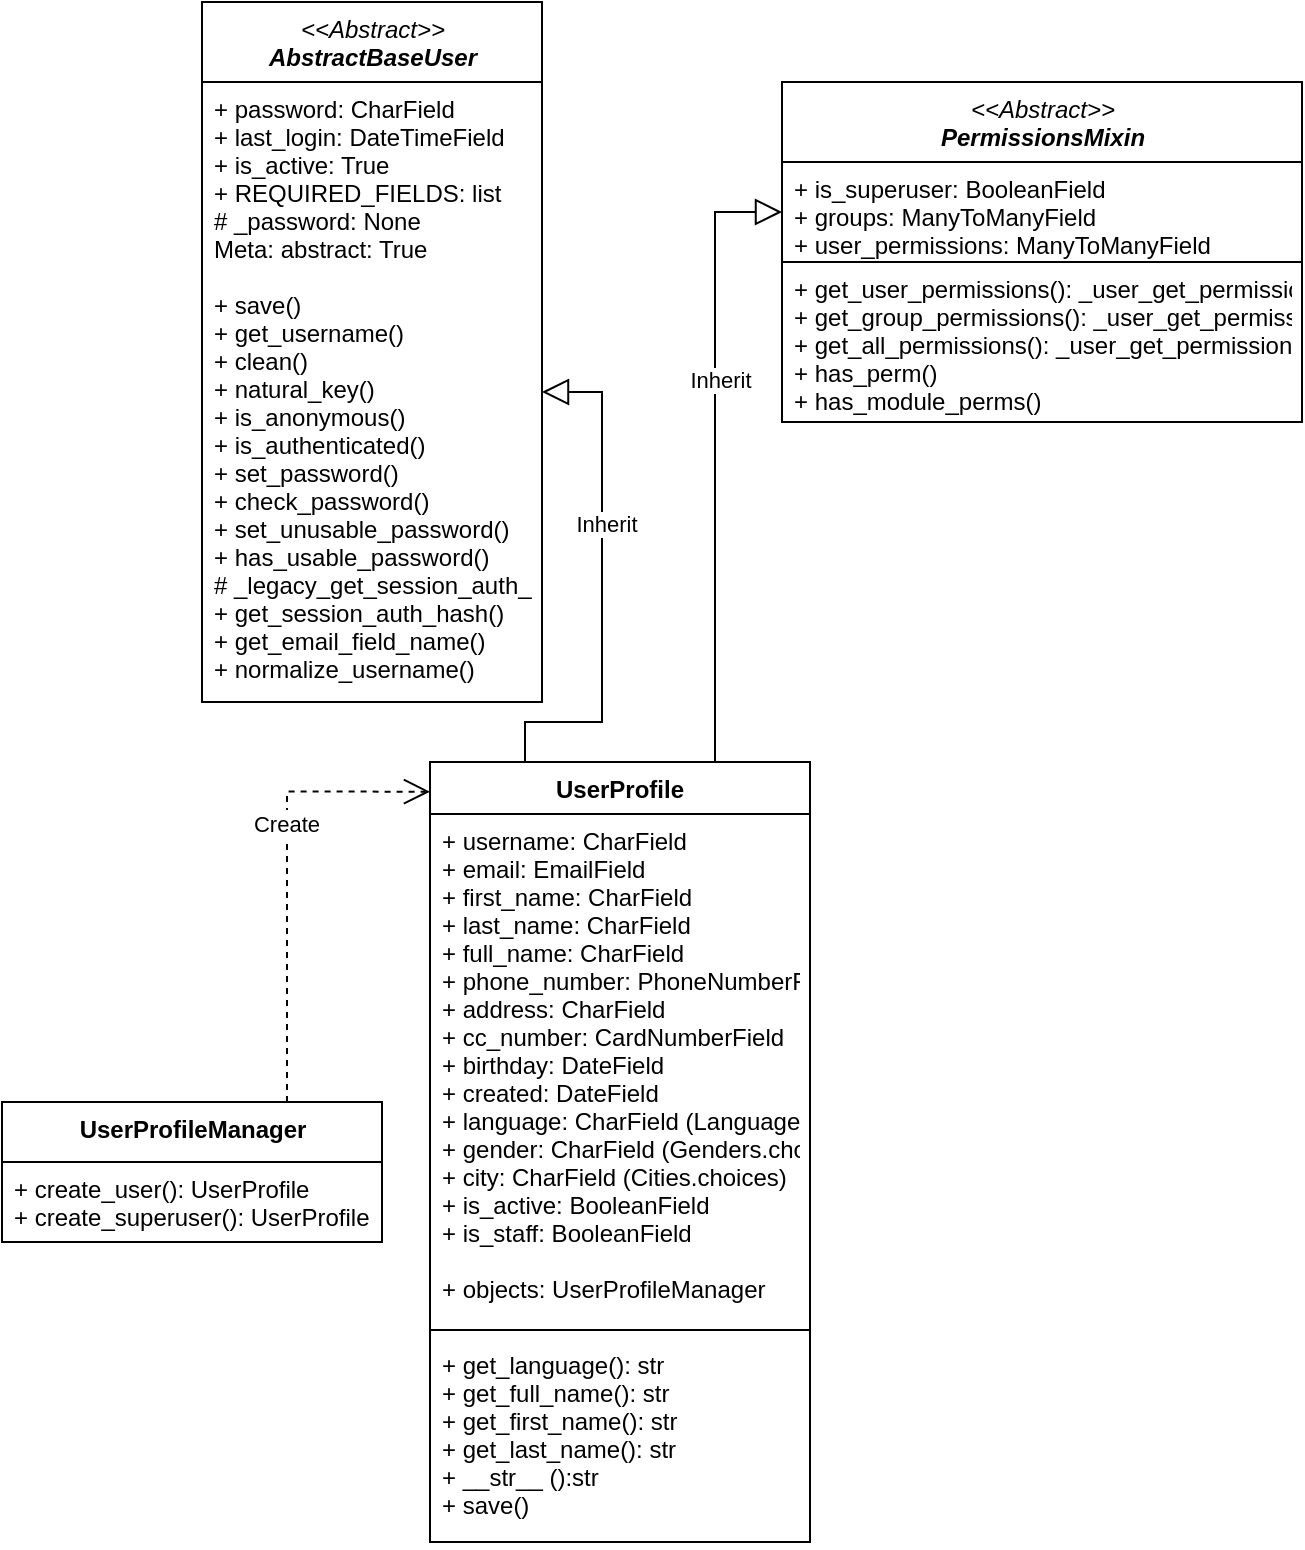 <mxfile version="14.6.13" type="device"><diagram id="C5RBs43oDa-KdzZeNtuy" name="Page-1"><mxGraphModel dx="1350" dy="816" grid="1" gridSize="10" guides="1" tooltips="1" connect="1" arrows="1" fold="1" page="1" pageScale="1" pageWidth="827" pageHeight="1169" math="0" shadow="0"><root><mxCell id="WIyWlLk6GJQsqaUBKTNV-0"/><mxCell id="WIyWlLk6GJQsqaUBKTNV-1" parent="WIyWlLk6GJQsqaUBKTNV-0"/><mxCell id="mlpZqnR-9Dd0_uGwrRYm-0" value="&lt;span style=&quot;font-style: normal&quot;&gt;&lt;b&gt;UserProfileManager&lt;/b&gt;&lt;/span&gt;" style="swimlane;fontStyle=2;align=center;verticalAlign=top;childLayout=stackLayout;horizontal=1;startSize=30;horizontalStack=0;resizeParent=1;resizeParentMax=0;resizeLast=0;collapsible=1;marginBottom=0;html=1;" vertex="1" parent="WIyWlLk6GJQsqaUBKTNV-1"><mxGeometry x="10" y="560" width="190" height="70" as="geometry"/></mxCell><mxCell id="mlpZqnR-9Dd0_uGwrRYm-1" value="+ create_user(): UserProfile&#10;+ create_superuser(): UserProfile" style="text;strokeColor=none;fillColor=none;align=left;verticalAlign=top;spacingLeft=4;spacingRight=4;overflow=hidden;rotatable=0;points=[[0,0.5],[1,0.5]];portConstraint=eastwest;" vertex="1" parent="mlpZqnR-9Dd0_uGwrRYm-0"><mxGeometry y="30" width="190" height="40" as="geometry"/></mxCell><mxCell id="mlpZqnR-9Dd0_uGwrRYm-2" value="UserProfile" style="swimlane;fontStyle=1;align=center;verticalAlign=top;childLayout=stackLayout;horizontal=1;startSize=26;horizontalStack=0;resizeParent=1;resizeParentMax=0;resizeLast=0;collapsible=1;marginBottom=0;fontColor=#000000;" vertex="1" parent="WIyWlLk6GJQsqaUBKTNV-1"><mxGeometry x="224" y="390" width="190" height="390" as="geometry"/></mxCell><mxCell id="mlpZqnR-9Dd0_uGwrRYm-3" value="+ username: CharField&#10;+ email: EmailField&#10;+ first_name: CharField&#10;+ last_name: CharField&#10;+ full_name: CharField&#10;+ phone_number: PhoneNumberField&#10;+ address: CharField&#10;+ cc_number: CardNumberField&#10;+ birthday: DateField&#10;+ created: DateField&#10;+ language: CharField (Languages.choices)&#10;+ gender: CharField (Genders.choices)&#10;+ city: CharField (Cities.choices)&#10;+ is_active: BooleanField&#10;+ is_staff: BooleanField&#10;&#10;+ objects: UserProfileManager&#10;" style="text;strokeColor=none;fillColor=none;align=left;verticalAlign=top;spacingLeft=4;spacingRight=4;overflow=hidden;rotatable=0;points=[[0,0.5],[1,0.5]];portConstraint=eastwest;" vertex="1" parent="mlpZqnR-9Dd0_uGwrRYm-2"><mxGeometry y="26" width="190" height="254" as="geometry"/></mxCell><mxCell id="mlpZqnR-9Dd0_uGwrRYm-4" value="" style="line;strokeWidth=1;fillColor=none;align=left;verticalAlign=middle;spacingTop=-1;spacingLeft=3;spacingRight=3;rotatable=0;labelPosition=right;points=[];portConstraint=eastwest;" vertex="1" parent="mlpZqnR-9Dd0_uGwrRYm-2"><mxGeometry y="280" width="190" height="8" as="geometry"/></mxCell><mxCell id="mlpZqnR-9Dd0_uGwrRYm-5" value="+ get_language(): str&#10;+ get_full_name(): str&#10;+ get_first_name(): str&#10;+ get_last_name(): str&#10;+ __str__ ():str&#10;+ save()" style="text;strokeColor=none;fillColor=none;align=left;verticalAlign=top;spacingLeft=4;spacingRight=4;overflow=hidden;rotatable=0;points=[[0,0.5],[1,0.5]];portConstraint=eastwest;" vertex="1" parent="mlpZqnR-9Dd0_uGwrRYm-2"><mxGeometry y="288" width="190" height="102" as="geometry"/></mxCell><mxCell id="mlpZqnR-9Dd0_uGwrRYm-8" value="&amp;lt;&amp;lt;Abstract&amp;gt;&amp;gt;&lt;br&gt;&lt;b&gt;AbstractBaseUser&lt;/b&gt;" style="swimlane;fontStyle=2;align=center;verticalAlign=top;childLayout=stackLayout;horizontal=1;startSize=40;horizontalStack=0;resizeParent=1;resizeParentMax=0;resizeLast=0;collapsible=1;marginBottom=0;html=1;" vertex="1" parent="WIyWlLk6GJQsqaUBKTNV-1"><mxGeometry x="110" y="10" width="170" height="350" as="geometry"/></mxCell><mxCell id="mlpZqnR-9Dd0_uGwrRYm-9" value="+ password: CharField&#10;+ last_login: DateTimeField&#10;+ is_active: True&#10;+ REQUIRED_FIELDS: list&#10;# _password: None&#10;Meta: abstract: True&#10;&#10;+ save()&#10;+ get_username()&#10;+ clean()&#10;+ natural_key()&#10;+ is_anonymous()&#10;+ is_authenticated()&#10;+ set_password()&#10;+ check_password()&#10;+ set_unusable_password()&#10;+ has_usable_password()&#10;# _legacy_get_session_auth_hash()&#10;+ get_session_auth_hash()&#10;+ get_email_field_name()&#10;+ normalize_username()&#10;&#10;" style="text;strokeColor=none;fillColor=none;align=left;verticalAlign=top;spacingLeft=4;spacingRight=4;overflow=hidden;rotatable=0;points=[[0,0.5],[1,0.5]];portConstraint=eastwest;" vertex="1" parent="mlpZqnR-9Dd0_uGwrRYm-8"><mxGeometry y="40" width="170" height="310" as="geometry"/></mxCell><mxCell id="mlpZqnR-9Dd0_uGwrRYm-10" style="edgeStyle=orthogonalEdgeStyle;rounded=0;orthogonalLoop=1;jettySize=auto;html=1;exitX=0.25;exitY=0;exitDx=0;exitDy=0;entryX=1;entryY=0.5;entryDx=0;entryDy=0;endSize=11;startSize=11;endArrow=block;endFill=0;" edge="1" parent="WIyWlLk6GJQsqaUBKTNV-1" source="mlpZqnR-9Dd0_uGwrRYm-2" target="mlpZqnR-9Dd0_uGwrRYm-9"><mxGeometry relative="1" as="geometry"><mxPoint x="530" y="245" as="sourcePoint"/><mxPoint x="610" y="140" as="targetPoint"/></mxGeometry></mxCell><mxCell id="mlpZqnR-9Dd0_uGwrRYm-11" value="Inherit" style="edgeLabel;html=1;align=center;verticalAlign=middle;resizable=0;points=[];fontColor=#000000;" vertex="1" connectable="0" parent="mlpZqnR-9Dd0_uGwrRYm-10"><mxGeometry x="0.241" y="-2" relative="1" as="geometry"><mxPoint as="offset"/></mxGeometry></mxCell><mxCell id="mlpZqnR-9Dd0_uGwrRYm-14" style="edgeStyle=orthogonalEdgeStyle;rounded=0;orthogonalLoop=1;jettySize=auto;html=1;exitX=0.75;exitY=0;exitDx=0;exitDy=0;entryX=0;entryY=0.5;entryDx=0;entryDy=0;endSize=11;startSize=11;endArrow=block;endFill=0;" edge="1" parent="WIyWlLk6GJQsqaUBKTNV-1" source="mlpZqnR-9Dd0_uGwrRYm-2" target="mlpZqnR-9Dd0_uGwrRYm-13"><mxGeometry relative="1" as="geometry"><mxPoint x="317.5" y="150" as="sourcePoint"/><mxPoint x="280" y="85" as="targetPoint"/></mxGeometry></mxCell><mxCell id="mlpZqnR-9Dd0_uGwrRYm-15" value="Inherit" style="edgeLabel;html=1;align=center;verticalAlign=middle;resizable=0;points=[];fontColor=#000000;" vertex="1" connectable="0" parent="mlpZqnR-9Dd0_uGwrRYm-14"><mxGeometry x="0.241" y="-2" relative="1" as="geometry"><mxPoint as="offset"/></mxGeometry></mxCell><mxCell id="mlpZqnR-9Dd0_uGwrRYm-17" value="" style="group" vertex="1" connectable="0" parent="WIyWlLk6GJQsqaUBKTNV-1"><mxGeometry x="400" y="50" width="260" height="200" as="geometry"/></mxCell><mxCell id="mlpZqnR-9Dd0_uGwrRYm-12" value="&amp;lt;&amp;lt;Abstract&amp;gt;&amp;gt;&lt;br&gt;&lt;b&gt;PermissionsMixin&lt;/b&gt;" style="swimlane;fontStyle=2;align=center;verticalAlign=top;childLayout=stackLayout;horizontal=1;startSize=40;horizontalStack=0;resizeParent=1;resizeParentMax=0;resizeLast=0;collapsible=1;marginBottom=0;html=1;" vertex="1" parent="mlpZqnR-9Dd0_uGwrRYm-17"><mxGeometry width="260" height="90" as="geometry"/></mxCell><mxCell id="mlpZqnR-9Dd0_uGwrRYm-13" value="+ is_superuser: BooleanField&#10;+ groups: ManyToManyField&#10;+ user_permissions: ManyToManyField" style="text;strokeColor=none;fillColor=none;align=left;verticalAlign=top;spacingLeft=4;spacingRight=4;overflow=hidden;rotatable=0;points=[[0,0.5],[1,0.5]];portConstraint=eastwest;" vertex="1" parent="mlpZqnR-9Dd0_uGwrRYm-12"><mxGeometry y="40" width="260" height="50" as="geometry"/></mxCell><mxCell id="mlpZqnR-9Dd0_uGwrRYm-16" value="+ get_user_permissions(): _user_get_permissions&#10;+ get_group_permissions(): _user_get_permissions&#10;+ get_all_permissions(): _user_get_permissions&#10;+ has_perm()&#10;+ has_module_perms()" style="text;fillColor=none;align=left;verticalAlign=top;spacingLeft=4;spacingRight=4;overflow=hidden;rotatable=0;points=[[0,0.5],[1,0.5]];portConstraint=eastwest;strokeColor=#000000;" vertex="1" parent="mlpZqnR-9Dd0_uGwrRYm-17"><mxGeometry y="90" width="260" height="80" as="geometry"/></mxCell><mxCell id="mlpZqnR-9Dd0_uGwrRYm-19" style="edgeStyle=orthogonalEdgeStyle;rounded=0;orthogonalLoop=1;jettySize=auto;html=1;exitX=0.75;exitY=0;exitDx=0;exitDy=0;entryX=0;entryY=0.038;entryDx=0;entryDy=0;endSize=11;startSize=11;endArrow=open;endFill=0;dashed=1;fontColor=#000000;entryPerimeter=0;" edge="1" parent="WIyWlLk6GJQsqaUBKTNV-1" source="mlpZqnR-9Dd0_uGwrRYm-0" target="mlpZqnR-9Dd0_uGwrRYm-2"><mxGeometry relative="1" as="geometry"><mxPoint x="129.2" y="260.049" as="sourcePoint"/><mxPoint x="80" y="347.917" as="targetPoint"/></mxGeometry></mxCell><mxCell id="mlpZqnR-9Dd0_uGwrRYm-20" value="Uses" style="edgeLabel;html=1;align=center;verticalAlign=middle;resizable=0;points=[];fontColor=#000000;" vertex="1" connectable="0" parent="mlpZqnR-9Dd0_uGwrRYm-19"><mxGeometry x="0.241" y="-2" relative="1" as="geometry"><mxPoint as="offset"/></mxGeometry></mxCell><mxCell id="mlpZqnR-9Dd0_uGwrRYm-21" value="Create" style="edgeLabel;html=1;align=center;verticalAlign=middle;resizable=0;points=[];" vertex="1" connectable="0" parent="mlpZqnR-9Dd0_uGwrRYm-19"><mxGeometry x="0.225" y="1" relative="1" as="geometry"><mxPoint as="offset"/></mxGeometry></mxCell></root></mxGraphModel></diagram></mxfile>